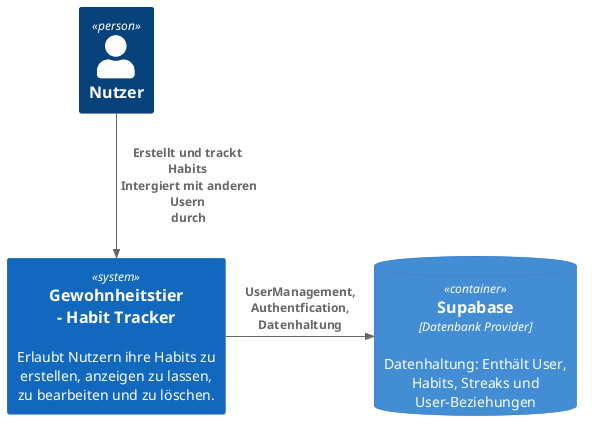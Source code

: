 @startuml
!include <c4/C4_Context.puml>
!include <C4/C4>  
!include <C4/C4_Container>     

Person(customer, "Nutzer")
  System(webApp, "Gewohnheitstier\n - Habit Tracker",  "Erlaubt Nutzern ihre Habits zu erstellen, anzeigen zu lassen, zu bearbeiten und zu löschen. ")



  ContainerDb(db,    "Supabase",  "Datenbank Provider", "Datenhaltung: Enthält User, Habits, Streaks und User-Beziehungen")


Rel(customer, webApp, "Erstellt und trackt Habits \n Intergiert mit anderen Usern \n durch ")

Rel_R(webApp, db,     "UserManagement, Authentfication, Datenhaltung")

@enduml